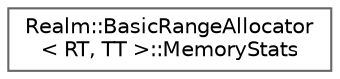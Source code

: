 digraph "Graphical Class Hierarchy"
{
 // LATEX_PDF_SIZE
  bgcolor="transparent";
  edge [fontname=Helvetica,fontsize=10,labelfontname=Helvetica,labelfontsize=10];
  node [fontname=Helvetica,fontsize=10,shape=box,height=0.2,width=0.4];
  rankdir="LR";
  Node0 [id="Node000000",label="Realm::BasicRangeAllocator\l\< RT, TT \>::MemoryStats",height=0.2,width=0.4,color="grey40", fillcolor="white", style="filled",URL="$structRealm_1_1BasicRangeAllocator_1_1MemoryStats.html",tooltip=" "];
}

